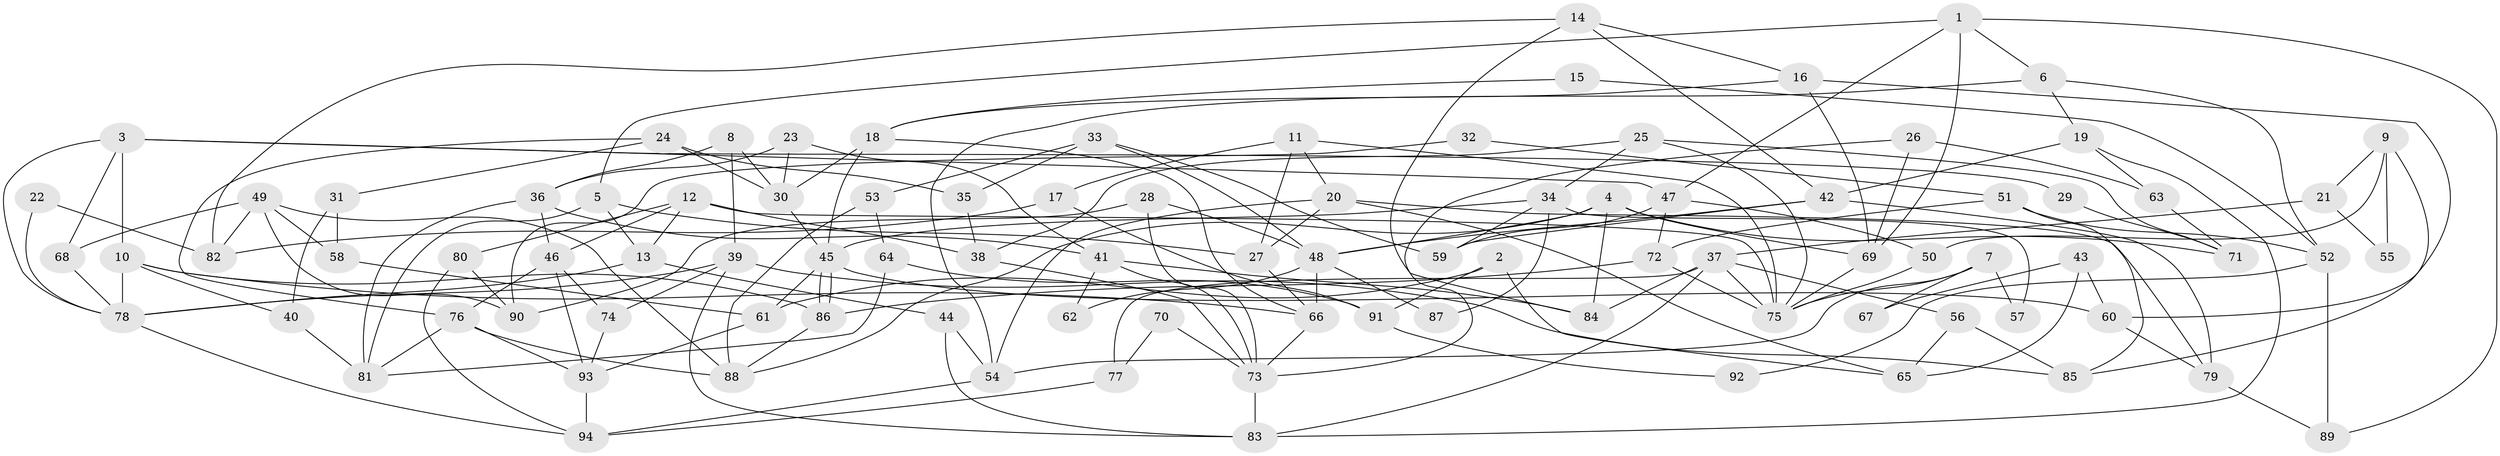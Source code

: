 // Generated by graph-tools (version 1.1) at 2025/26/03/09/25 03:26:18]
// undirected, 94 vertices, 188 edges
graph export_dot {
graph [start="1"]
  node [color=gray90,style=filled];
  1;
  2;
  3;
  4;
  5;
  6;
  7;
  8;
  9;
  10;
  11;
  12;
  13;
  14;
  15;
  16;
  17;
  18;
  19;
  20;
  21;
  22;
  23;
  24;
  25;
  26;
  27;
  28;
  29;
  30;
  31;
  32;
  33;
  34;
  35;
  36;
  37;
  38;
  39;
  40;
  41;
  42;
  43;
  44;
  45;
  46;
  47;
  48;
  49;
  50;
  51;
  52;
  53;
  54;
  55;
  56;
  57;
  58;
  59;
  60;
  61;
  62;
  63;
  64;
  65;
  66;
  67;
  68;
  69;
  70;
  71;
  72;
  73;
  74;
  75;
  76;
  77;
  78;
  79;
  80;
  81;
  82;
  83;
  84;
  85;
  86;
  87;
  88;
  89;
  90;
  91;
  92;
  93;
  94;
  1 -- 5;
  1 -- 47;
  1 -- 6;
  1 -- 69;
  1 -- 89;
  2 -- 91;
  2 -- 61;
  2 -- 65;
  3 -- 10;
  3 -- 78;
  3 -- 29;
  3 -- 47;
  3 -- 68;
  4 -- 71;
  4 -- 48;
  4 -- 69;
  4 -- 84;
  4 -- 88;
  5 -- 27;
  5 -- 13;
  5 -- 81;
  6 -- 54;
  6 -- 19;
  6 -- 52;
  7 -- 75;
  7 -- 54;
  7 -- 57;
  7 -- 67;
  8 -- 39;
  8 -- 36;
  8 -- 30;
  9 -- 85;
  9 -- 50;
  9 -- 21;
  9 -- 55;
  10 -- 66;
  10 -- 86;
  10 -- 40;
  10 -- 78;
  11 -- 27;
  11 -- 20;
  11 -- 17;
  11 -- 75;
  12 -- 46;
  12 -- 75;
  12 -- 13;
  12 -- 38;
  12 -- 80;
  13 -- 78;
  13 -- 44;
  14 -- 84;
  14 -- 16;
  14 -- 42;
  14 -- 82;
  15 -- 52;
  15 -- 18;
  16 -- 69;
  16 -- 18;
  16 -- 60;
  17 -- 82;
  17 -- 91;
  18 -- 45;
  18 -- 30;
  18 -- 66;
  19 -- 42;
  19 -- 63;
  19 -- 83;
  20 -- 79;
  20 -- 65;
  20 -- 27;
  20 -- 54;
  21 -- 37;
  21 -- 55;
  22 -- 82;
  22 -- 78;
  23 -- 36;
  23 -- 41;
  23 -- 30;
  24 -- 30;
  24 -- 76;
  24 -- 31;
  24 -- 35;
  25 -- 75;
  25 -- 34;
  25 -- 38;
  25 -- 71;
  26 -- 69;
  26 -- 73;
  26 -- 63;
  27 -- 66;
  28 -- 73;
  28 -- 48;
  28 -- 90;
  29 -- 71;
  30 -- 45;
  31 -- 40;
  31 -- 58;
  32 -- 90;
  32 -- 51;
  33 -- 35;
  33 -- 59;
  33 -- 48;
  33 -- 53;
  34 -- 45;
  34 -- 59;
  34 -- 57;
  34 -- 87;
  35 -- 38;
  36 -- 81;
  36 -- 41;
  36 -- 46;
  37 -- 75;
  37 -- 83;
  37 -- 56;
  37 -- 77;
  37 -- 84;
  38 -- 73;
  39 -- 74;
  39 -- 83;
  39 -- 78;
  39 -- 85;
  40 -- 81;
  41 -- 73;
  41 -- 84;
  41 -- 62;
  42 -- 48;
  42 -- 59;
  42 -- 79;
  43 -- 65;
  43 -- 60;
  43 -- 67;
  44 -- 54;
  44 -- 83;
  45 -- 86;
  45 -- 86;
  45 -- 60;
  45 -- 61;
  46 -- 76;
  46 -- 74;
  46 -- 93;
  47 -- 72;
  47 -- 50;
  47 -- 59;
  48 -- 66;
  48 -- 62;
  48 -- 87;
  49 -- 68;
  49 -- 58;
  49 -- 82;
  49 -- 88;
  49 -- 90;
  50 -- 75;
  51 -- 52;
  51 -- 72;
  51 -- 85;
  52 -- 89;
  52 -- 92;
  53 -- 88;
  53 -- 64;
  54 -- 94;
  56 -- 85;
  56 -- 65;
  58 -- 61;
  60 -- 79;
  61 -- 93;
  63 -- 71;
  64 -- 81;
  64 -- 91;
  66 -- 73;
  68 -- 78;
  69 -- 75;
  70 -- 77;
  70 -- 73;
  72 -- 86;
  72 -- 75;
  73 -- 83;
  74 -- 93;
  76 -- 88;
  76 -- 93;
  76 -- 81;
  77 -- 94;
  78 -- 94;
  79 -- 89;
  80 -- 90;
  80 -- 94;
  86 -- 88;
  91 -- 92;
  93 -- 94;
}
